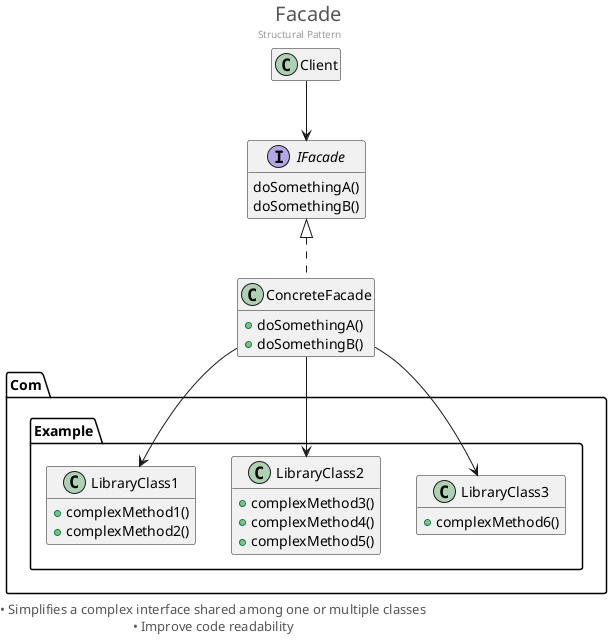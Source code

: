 @startuml
' skinparam dpi 300
skinparam FooterFontColor #555
skinparam FooterFontSize 13
hide empty fields
hide empty methods

center header
<font color=#555555 size=20>Facade</font>
<font color=#999999>Structural Pattern</font>
endheader

left footer
• Simplifies a complex interface shared among one or multiple classes
• Improve code readability
endfooter

class Client {}

interface IFacade
{
   doSomethingA()
   doSomethingB()
}

class ConcreteFacade implements IFacade
{
   +doSomethingA()
   +doSomethingB()
}

class Com.Example.LibraryClass1
{
   +complexMethod1()
   +complexMethod2()
}

class Com.Example.LibraryClass2
{
   +complexMethod3()
   +complexMethod4()
   +complexMethod5()
}

class Com.Example.LibraryClass3
{
   +complexMethod6()
}

Client --> IFacade
ConcreteFacade --> Com.Example.LibraryClass1
ConcreteFacade --> Com.Example.LibraryClass2
ConcreteFacade --> Com.Example.LibraryClass3

Com.Example.LibraryClass1 -[Hidden]> Com.Example.LibraryClass2
Com.Example.LibraryClass2 -[Hidden]> Com.Example.LibraryClass3
@enduml
